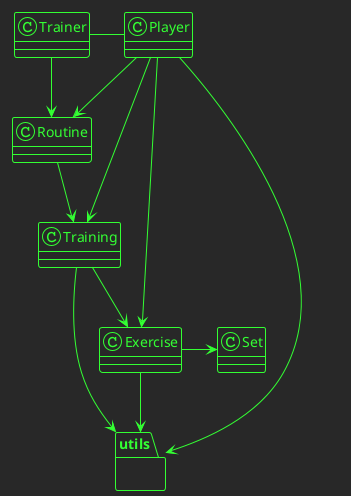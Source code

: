 @startuml

!theme crt-green

class Player
class Trainer
class Routine
class Training
class Exercise
class Set

package utils{
}

Player --> Training
Player --> Exercise
Player --> Routine
Player --> utils

Training -down-> Exercise
Training --> utils

Exercise -right-> Set
Exercise --> utils

Trainer --> Routine
Routine --> Training

Player -left- Trainer

@enduml